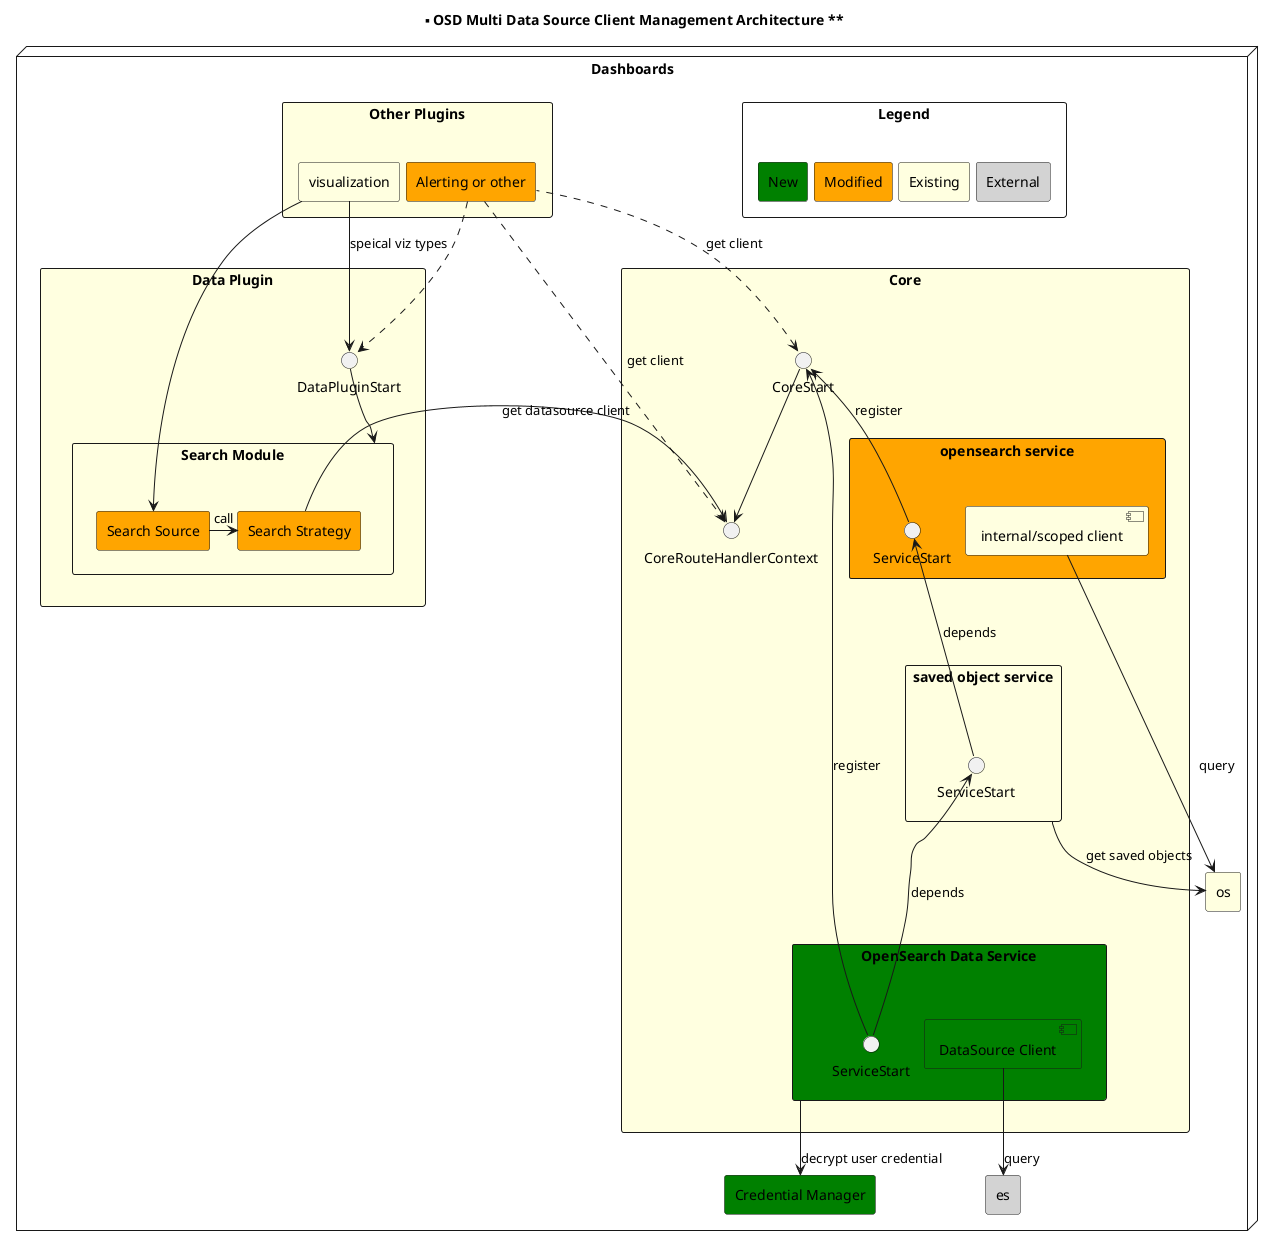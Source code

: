 @startuml
hide stereotype
skinparam nodesep 6
skinparam ranksep 10

skinparam component {
backgroundColor<<new>> Green
backgroundColor<<modify>> Orange
backgroundColor<<existing>> LightYellow
backgroundColor<<external>> LightGrey
backgroundColor<<AOS>> Khaki
backgroundColor<<Data>> Grey
backgroundColor<<CS>> LightGrey
}
skinparam rectangle {
backgroundColor<<new>> Green
backgroundColor<<modify>> Orange
backgroundColor<<existing>> LightYellow
backgroundColor<<external>> LightGrey
backgroundColor<<AOS>> Khaki
backgroundColor<<Data>> Grey
backgroundColor<<CS>> LightGrey
}
skinparam node {
backgroundColor<<new>> Green
backgroundColor<<modify>> Orange
backgroundColor<<existing>> LightYellow
backgroundColor<<external>> LightGrey
backgroundColor<<AOS>> Khaki
backgroundColor<<Data>> Grey
backgroundColor<<CS>> LightGrey
}

title ** OSD Multi Data Source Client Management Architecture **

node "Dashboards" as cluster {
rectangle "Legend" {
    rectangle "New" as new <<new>>
    rectangle "Modified" as modify <<modify>>
    rectangle "Existing" as existing <<existing>>
    rectangle "External" as external <<external>>
    new -[hidden]right- modify
    modify -[hidden]right- existing
    existing -[hidden]right- external    
}

  rectangle "Other Plugins" <<existing>> {
    rectangle "visualization" as viz <<existing>> {
      
    }
    rectangle "Alerting or other" as a <<modify>> {
      
    }
  }
  rectangle "Data Plugin" <<Existing>> {
    rectangle "Search Module" as sm <<existing>> {
      rectangle "Search Source" <<modify>> as source {

      }
      rectangle "Search Strategy" as strategy <<modify>> {

      }
      
    }
    interface "DataPluginStart" as dps
  }

  rectangle "Core" <<existing>> as core {
       rectangle "OpenSearch Data Service" as ods <<new>> {
        component "DataSource Client" as dc <<new>>
        interface "ServiceStart" as odsss
      }
      rectangle "opensearch service" as os_service <<modify>> {

        component "internal/scoped client" as ic <<existing>>
        interface "ServiceStart" as osss

      }
      interface "CoreStart" as core_start
      rectangle "saved object service" as sos <<existing>> {
        interface "ServiceStart" as soss
      }
     
      interface "CoreRouteHandlerContext" as cc <<modify>>
      

  }

  rectangle "Credential Manager" <<new>> as cm {

  }

  ods --> cm: decrypt user credential
  dc --> es: query
  ' os_service -[hidden]- cc
  source -> strategy: call
  strategy --> cc: get datasource client 
  viz --> dps: speical viz types
  viz --> source
  dps --> sm
  sos --> os: get saved objects
  ' d --> sos: get datasource
  core_start --> cc
  core_start <.. a: get client
  a ..> dps
  a ...> cc: get client
  core_start <-- osss: register
  osss <-- soss: depends
  soss <--- odsss: depends
  ' soss <--> core_start
  ' d ---> es: query
  ic --> os: query
  odsss --> core_start: register
 



  rectangle "Default OpenSearch" <<existing>> as os {
  }
  rectangle "Datasource(OpenSearch)" <<external>> as es {

  }
}


@enduml
